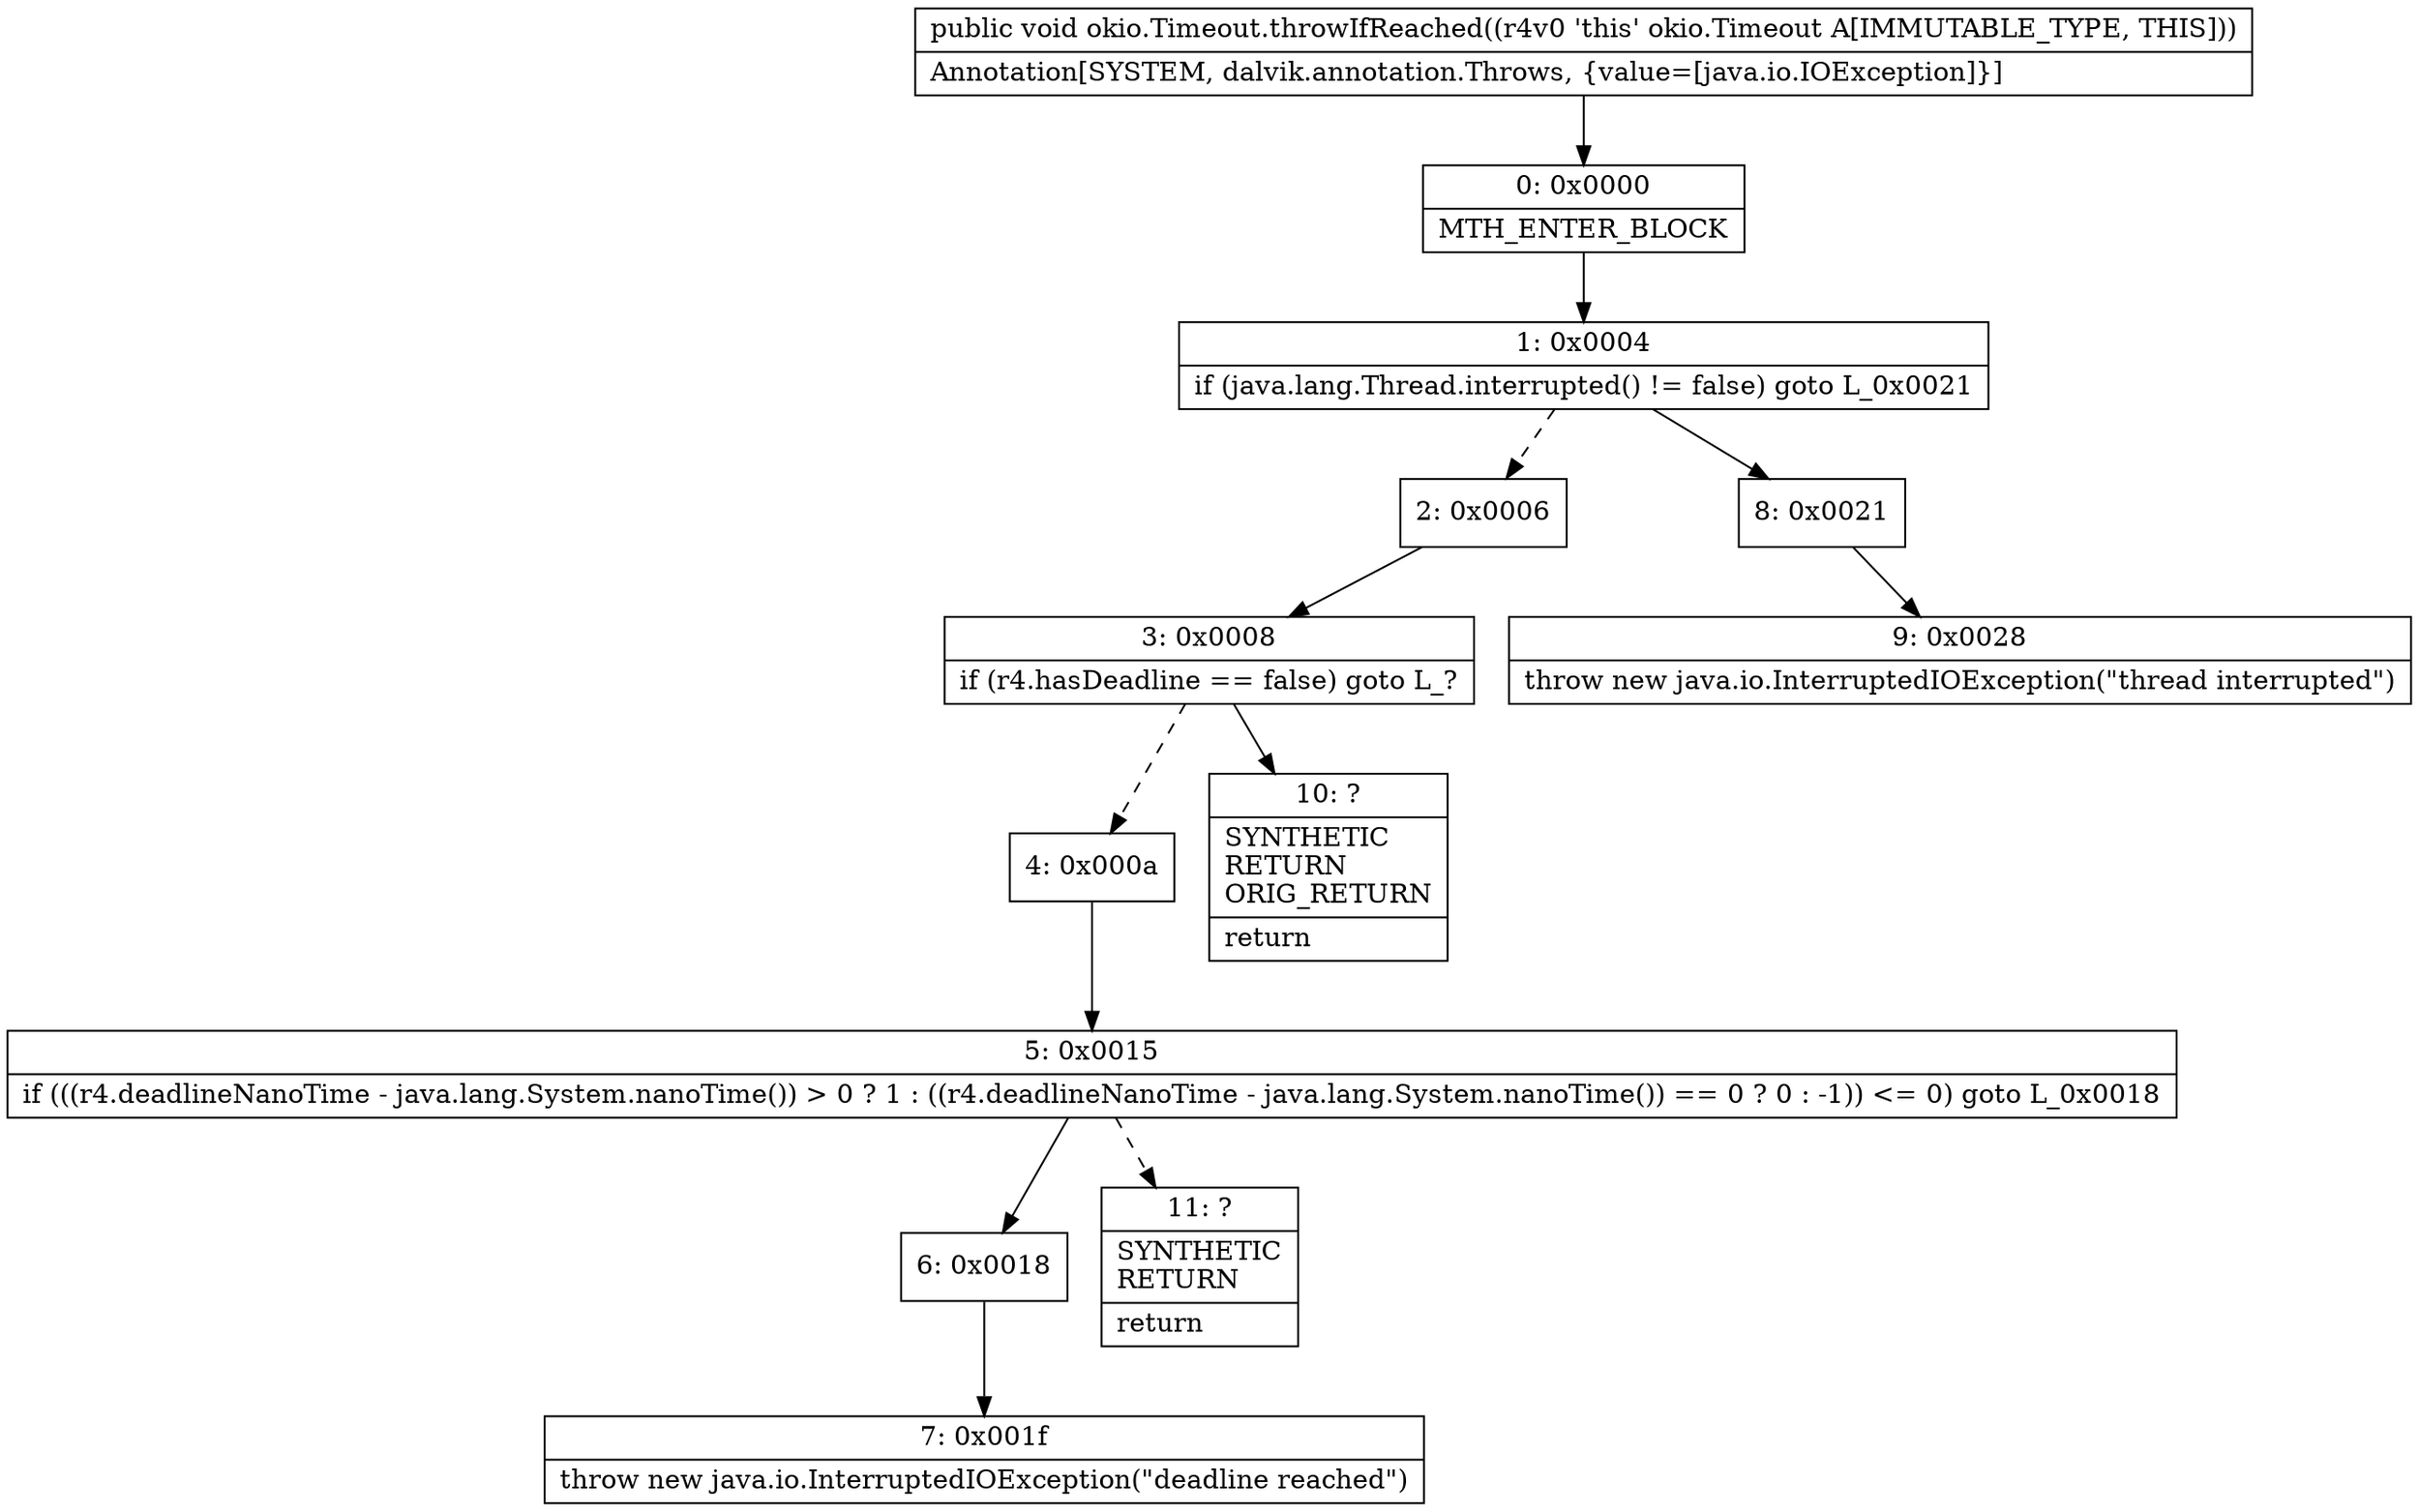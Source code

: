 digraph "CFG forokio.Timeout.throwIfReached()V" {
Node_0 [shape=record,label="{0\:\ 0x0000|MTH_ENTER_BLOCK\l}"];
Node_1 [shape=record,label="{1\:\ 0x0004|if (java.lang.Thread.interrupted() != false) goto L_0x0021\l}"];
Node_2 [shape=record,label="{2\:\ 0x0006}"];
Node_3 [shape=record,label="{3\:\ 0x0008|if (r4.hasDeadline == false) goto L_?\l}"];
Node_4 [shape=record,label="{4\:\ 0x000a}"];
Node_5 [shape=record,label="{5\:\ 0x0015|if (((r4.deadlineNanoTime \- java.lang.System.nanoTime()) \> 0 ? 1 : ((r4.deadlineNanoTime \- java.lang.System.nanoTime()) == 0 ? 0 : \-1)) \<= 0) goto L_0x0018\l}"];
Node_6 [shape=record,label="{6\:\ 0x0018}"];
Node_7 [shape=record,label="{7\:\ 0x001f|throw new java.io.InterruptedIOException(\"deadline reached\")\l}"];
Node_8 [shape=record,label="{8\:\ 0x0021}"];
Node_9 [shape=record,label="{9\:\ 0x0028|throw new java.io.InterruptedIOException(\"thread interrupted\")\l}"];
Node_10 [shape=record,label="{10\:\ ?|SYNTHETIC\lRETURN\lORIG_RETURN\l|return\l}"];
Node_11 [shape=record,label="{11\:\ ?|SYNTHETIC\lRETURN\l|return\l}"];
MethodNode[shape=record,label="{public void okio.Timeout.throwIfReached((r4v0 'this' okio.Timeout A[IMMUTABLE_TYPE, THIS]))  | Annotation[SYSTEM, dalvik.annotation.Throws, \{value=[java.io.IOException]\}]\l}"];
MethodNode -> Node_0;
Node_0 -> Node_1;
Node_1 -> Node_2[style=dashed];
Node_1 -> Node_8;
Node_2 -> Node_3;
Node_3 -> Node_4[style=dashed];
Node_3 -> Node_10;
Node_4 -> Node_5;
Node_5 -> Node_6;
Node_5 -> Node_11[style=dashed];
Node_6 -> Node_7;
Node_8 -> Node_9;
}

